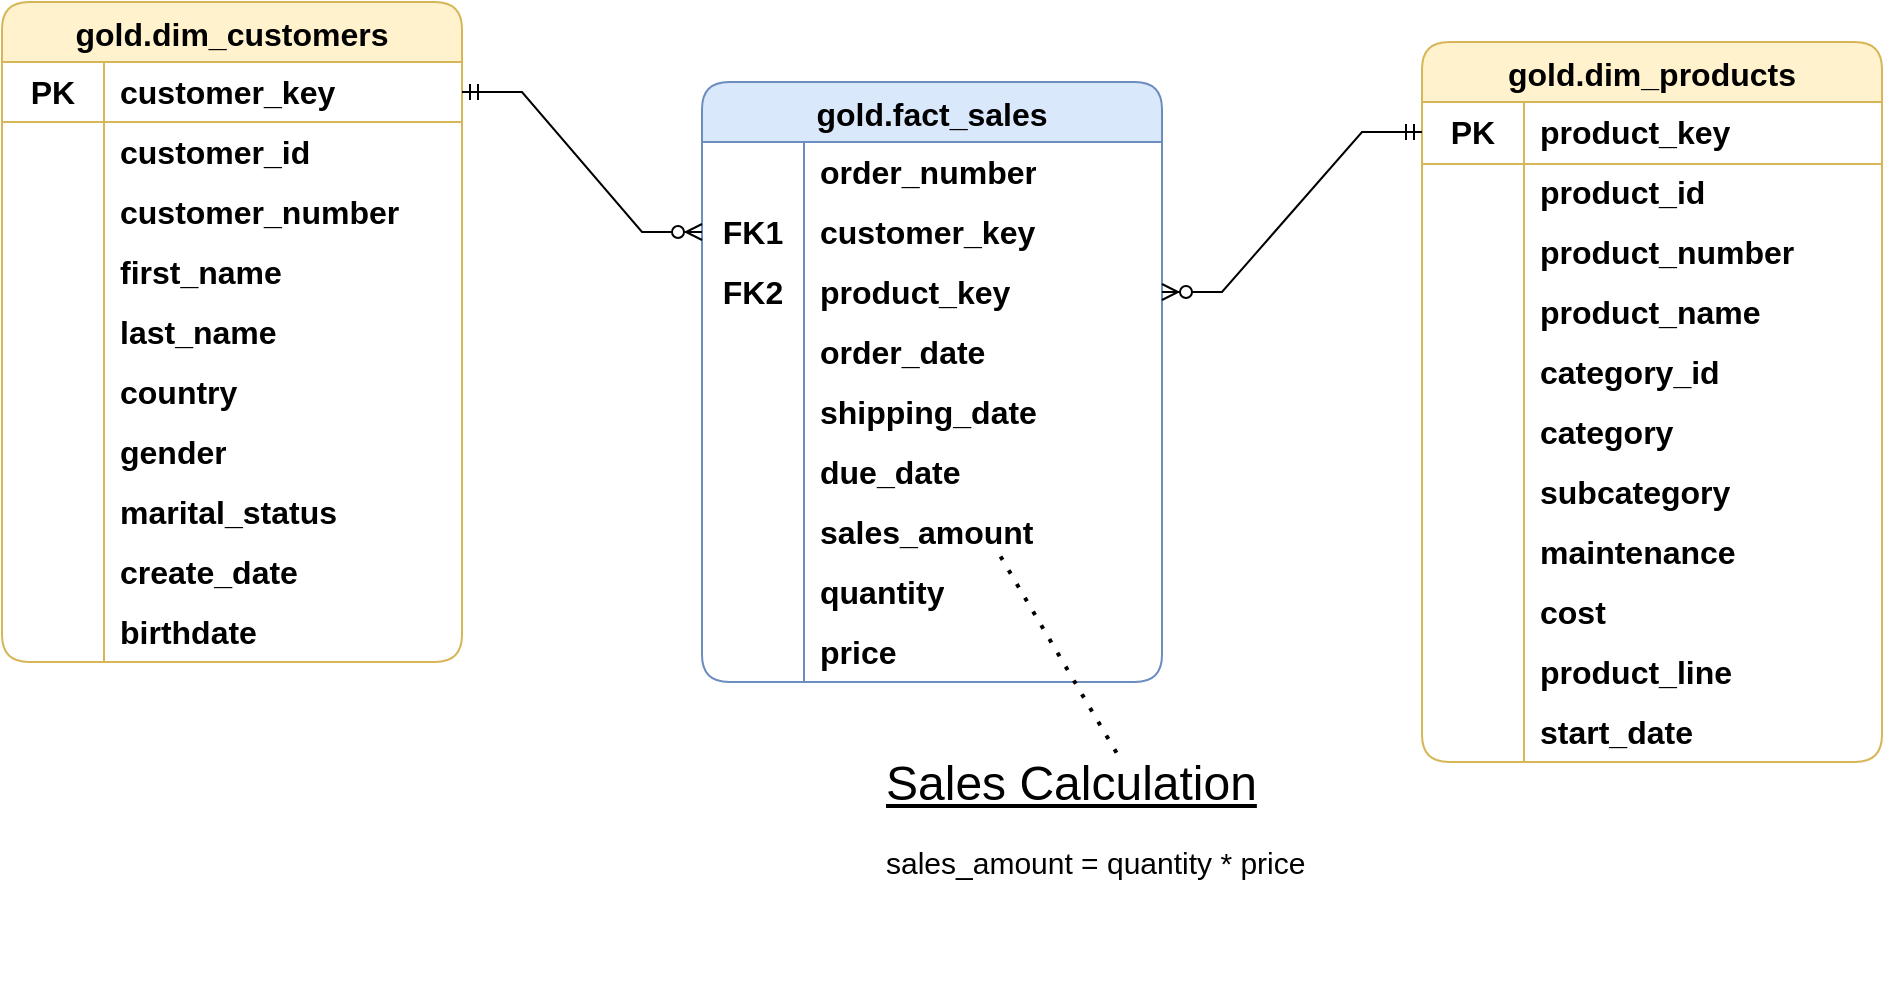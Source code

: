 <mxfile version="27.0.9">
  <diagram name="Page-1" id="h5_jnodOMC1lq-Y0QMmG">
    <mxGraphModel dx="1042" dy="626" grid="1" gridSize="10" guides="1" tooltips="1" connect="1" arrows="1" fold="1" page="1" pageScale="1" pageWidth="850" pageHeight="1100" math="0" shadow="0">
      <root>
        <mxCell id="0" />
        <mxCell id="1" parent="0" />
        <mxCell id="vXqbbYo5dTkEpqK452py-69" value="" style="group" vertex="1" connectable="0" parent="1">
          <mxGeometry x="10" y="50" width="230" height="330" as="geometry" />
        </mxCell>
        <mxCell id="vXqbbYo5dTkEpqK452py-5" value="gold.dim_customers" style="shape=table;startSize=30;container=1;collapsible=0;childLayout=tableLayout;fixedRows=1;rowLines=0;fontStyle=1;strokeColor=#d6b656;fontSize=16;rounded=1;fillColor=#fff2cc;" vertex="1" parent="vXqbbYo5dTkEpqK452py-69">
          <mxGeometry width="230" height="330" as="geometry" />
        </mxCell>
        <mxCell id="vXqbbYo5dTkEpqK452py-6" value="" style="shape=tableRow;horizontal=0;startSize=0;swimlaneHead=0;swimlaneBody=0;top=0;left=0;bottom=0;right=0;collapsible=0;dropTarget=0;fillColor=none;points=[[0,0.5],[1,0.5]];portConstraint=eastwest;strokeColor=inherit;fontSize=16;fontStyle=1" vertex="1" parent="vXqbbYo5dTkEpqK452py-5">
          <mxGeometry y="30" width="230" height="30" as="geometry" />
        </mxCell>
        <mxCell id="vXqbbYo5dTkEpqK452py-7" value="PK" style="shape=partialRectangle;html=1;whiteSpace=wrap;connectable=0;fillColor=none;top=0;left=0;bottom=0;right=0;overflow=hidden;pointerEvents=1;strokeColor=inherit;fontSize=16;fontStyle=1" vertex="1" parent="vXqbbYo5dTkEpqK452py-6">
          <mxGeometry width="51" height="30" as="geometry">
            <mxRectangle width="51" height="30" as="alternateBounds" />
          </mxGeometry>
        </mxCell>
        <mxCell id="vXqbbYo5dTkEpqK452py-8" value="customer_key" style="shape=partialRectangle;html=1;whiteSpace=wrap;connectable=0;fillColor=none;top=0;left=0;bottom=0;right=0;align=left;spacingLeft=6;overflow=hidden;strokeColor=inherit;fontSize=16;fontStyle=1" vertex="1" parent="vXqbbYo5dTkEpqK452py-6">
          <mxGeometry x="51" width="179" height="30" as="geometry">
            <mxRectangle width="179" height="30" as="alternateBounds" />
          </mxGeometry>
        </mxCell>
        <mxCell id="vXqbbYo5dTkEpqK452py-9" value="" style="shape=tableRow;horizontal=0;startSize=0;swimlaneHead=0;swimlaneBody=0;top=0;left=0;bottom=0;right=0;collapsible=0;dropTarget=0;fillColor=none;points=[[0,0.5],[1,0.5]];portConstraint=eastwest;strokeColor=inherit;fontSize=16;fontStyle=1" vertex="1" parent="vXqbbYo5dTkEpqK452py-5">
          <mxGeometry y="60" width="230" height="30" as="geometry" />
        </mxCell>
        <mxCell id="vXqbbYo5dTkEpqK452py-10" value="" style="shape=partialRectangle;html=1;whiteSpace=wrap;connectable=0;fillColor=none;top=0;left=0;bottom=0;right=0;overflow=hidden;strokeColor=inherit;fontSize=16;fontStyle=1" vertex="1" parent="vXqbbYo5dTkEpqK452py-9">
          <mxGeometry width="51" height="30" as="geometry">
            <mxRectangle width="51" height="30" as="alternateBounds" />
          </mxGeometry>
        </mxCell>
        <mxCell id="vXqbbYo5dTkEpqK452py-11" value="customer_id" style="shape=partialRectangle;html=1;whiteSpace=wrap;connectable=0;fillColor=none;top=0;left=0;bottom=0;right=0;align=left;spacingLeft=6;overflow=hidden;strokeColor=inherit;fontSize=16;fontStyle=1" vertex="1" parent="vXqbbYo5dTkEpqK452py-9">
          <mxGeometry x="51" width="179" height="30" as="geometry">
            <mxRectangle width="179" height="30" as="alternateBounds" />
          </mxGeometry>
        </mxCell>
        <mxCell id="vXqbbYo5dTkEpqK452py-12" value="" style="shape=tableRow;horizontal=0;startSize=0;swimlaneHead=0;swimlaneBody=0;top=0;left=0;bottom=0;right=0;collapsible=0;dropTarget=0;fillColor=none;points=[[0,0.5],[1,0.5]];portConstraint=eastwest;strokeColor=inherit;fontSize=16;fontStyle=1" vertex="1" parent="vXqbbYo5dTkEpqK452py-5">
          <mxGeometry y="90" width="230" height="30" as="geometry" />
        </mxCell>
        <mxCell id="vXqbbYo5dTkEpqK452py-13" value="" style="shape=partialRectangle;html=1;whiteSpace=wrap;connectable=0;fillColor=none;top=0;left=0;bottom=0;right=0;overflow=hidden;strokeColor=inherit;fontSize=16;fontStyle=1" vertex="1" parent="vXqbbYo5dTkEpqK452py-12">
          <mxGeometry width="51" height="30" as="geometry">
            <mxRectangle width="51" height="30" as="alternateBounds" />
          </mxGeometry>
        </mxCell>
        <mxCell id="vXqbbYo5dTkEpqK452py-14" value="customer_number" style="shape=partialRectangle;html=1;whiteSpace=wrap;connectable=0;fillColor=none;top=0;left=0;bottom=0;right=0;align=left;spacingLeft=6;overflow=hidden;strokeColor=inherit;fontSize=16;fontStyle=1" vertex="1" parent="vXqbbYo5dTkEpqK452py-12">
          <mxGeometry x="51" width="179" height="30" as="geometry">
            <mxRectangle width="179" height="30" as="alternateBounds" />
          </mxGeometry>
        </mxCell>
        <mxCell id="vXqbbYo5dTkEpqK452py-16" style="shape=tableRow;horizontal=0;startSize=0;swimlaneHead=0;swimlaneBody=0;top=0;left=0;bottom=0;right=0;collapsible=0;dropTarget=0;fillColor=none;points=[[0,0.5],[1,0.5]];portConstraint=eastwest;strokeColor=inherit;fontSize=16;fontStyle=1" vertex="1" parent="vXqbbYo5dTkEpqK452py-5">
          <mxGeometry y="120" width="230" height="30" as="geometry" />
        </mxCell>
        <mxCell id="vXqbbYo5dTkEpqK452py-17" style="shape=partialRectangle;html=1;whiteSpace=wrap;connectable=0;fillColor=none;top=0;left=0;bottom=0;right=0;overflow=hidden;strokeColor=inherit;fontSize=16;fontStyle=1" vertex="1" parent="vXqbbYo5dTkEpqK452py-16">
          <mxGeometry width="51" height="30" as="geometry">
            <mxRectangle width="51" height="30" as="alternateBounds" />
          </mxGeometry>
        </mxCell>
        <mxCell id="vXqbbYo5dTkEpqK452py-18" value="first_name" style="shape=partialRectangle;html=1;whiteSpace=wrap;connectable=0;fillColor=none;top=0;left=0;bottom=0;right=0;align=left;spacingLeft=6;overflow=hidden;strokeColor=inherit;fontSize=16;fontStyle=1" vertex="1" parent="vXqbbYo5dTkEpqK452py-16">
          <mxGeometry x="51" width="179" height="30" as="geometry">
            <mxRectangle width="179" height="30" as="alternateBounds" />
          </mxGeometry>
        </mxCell>
        <mxCell id="vXqbbYo5dTkEpqK452py-19" style="shape=tableRow;horizontal=0;startSize=0;swimlaneHead=0;swimlaneBody=0;top=0;left=0;bottom=0;right=0;collapsible=0;dropTarget=0;fillColor=none;points=[[0,0.5],[1,0.5]];portConstraint=eastwest;strokeColor=inherit;fontSize=16;fontStyle=1" vertex="1" parent="vXqbbYo5dTkEpqK452py-5">
          <mxGeometry y="150" width="230" height="30" as="geometry" />
        </mxCell>
        <mxCell id="vXqbbYo5dTkEpqK452py-20" style="shape=partialRectangle;html=1;whiteSpace=wrap;connectable=0;fillColor=none;top=0;left=0;bottom=0;right=0;overflow=hidden;strokeColor=inherit;fontSize=16;fontStyle=1" vertex="1" parent="vXqbbYo5dTkEpqK452py-19">
          <mxGeometry width="51" height="30" as="geometry">
            <mxRectangle width="51" height="30" as="alternateBounds" />
          </mxGeometry>
        </mxCell>
        <mxCell id="vXqbbYo5dTkEpqK452py-21" value="last_name" style="shape=partialRectangle;html=1;whiteSpace=wrap;connectable=0;fillColor=none;top=0;left=0;bottom=0;right=0;align=left;spacingLeft=6;overflow=hidden;strokeColor=inherit;fontSize=16;fontStyle=1" vertex="1" parent="vXqbbYo5dTkEpqK452py-19">
          <mxGeometry x="51" width="179" height="30" as="geometry">
            <mxRectangle width="179" height="30" as="alternateBounds" />
          </mxGeometry>
        </mxCell>
        <mxCell id="vXqbbYo5dTkEpqK452py-34" style="shape=tableRow;horizontal=0;startSize=0;swimlaneHead=0;swimlaneBody=0;top=0;left=0;bottom=0;right=0;collapsible=0;dropTarget=0;fillColor=none;points=[[0,0.5],[1,0.5]];portConstraint=eastwest;strokeColor=inherit;fontSize=16;fontStyle=1" vertex="1" parent="vXqbbYo5dTkEpqK452py-5">
          <mxGeometry y="180" width="230" height="30" as="geometry" />
        </mxCell>
        <mxCell id="vXqbbYo5dTkEpqK452py-35" style="shape=partialRectangle;html=1;whiteSpace=wrap;connectable=0;fillColor=none;top=0;left=0;bottom=0;right=0;overflow=hidden;strokeColor=inherit;fontSize=16;fontStyle=1" vertex="1" parent="vXqbbYo5dTkEpqK452py-34">
          <mxGeometry width="51" height="30" as="geometry">
            <mxRectangle width="51" height="30" as="alternateBounds" />
          </mxGeometry>
        </mxCell>
        <mxCell id="vXqbbYo5dTkEpqK452py-36" value="country" style="shape=partialRectangle;html=1;whiteSpace=wrap;connectable=0;fillColor=none;top=0;left=0;bottom=0;right=0;align=left;spacingLeft=6;overflow=hidden;strokeColor=inherit;fontSize=16;fontStyle=1" vertex="1" parent="vXqbbYo5dTkEpqK452py-34">
          <mxGeometry x="51" width="179" height="30" as="geometry">
            <mxRectangle width="179" height="30" as="alternateBounds" />
          </mxGeometry>
        </mxCell>
        <mxCell id="vXqbbYo5dTkEpqK452py-22" style="shape=tableRow;horizontal=0;startSize=0;swimlaneHead=0;swimlaneBody=0;top=0;left=0;bottom=0;right=0;collapsible=0;dropTarget=0;fillColor=none;points=[[0,0.5],[1,0.5]];portConstraint=eastwest;strokeColor=inherit;fontSize=16;fontStyle=1" vertex="1" parent="vXqbbYo5dTkEpqK452py-5">
          <mxGeometry y="210" width="230" height="30" as="geometry" />
        </mxCell>
        <mxCell id="vXqbbYo5dTkEpqK452py-23" style="shape=partialRectangle;html=1;whiteSpace=wrap;connectable=0;fillColor=none;top=0;left=0;bottom=0;right=0;overflow=hidden;strokeColor=inherit;fontSize=16;fontStyle=1" vertex="1" parent="vXqbbYo5dTkEpqK452py-22">
          <mxGeometry width="51" height="30" as="geometry">
            <mxRectangle width="51" height="30" as="alternateBounds" />
          </mxGeometry>
        </mxCell>
        <mxCell id="vXqbbYo5dTkEpqK452py-24" value="gender" style="shape=partialRectangle;html=1;whiteSpace=wrap;connectable=0;fillColor=none;top=0;left=0;bottom=0;right=0;align=left;spacingLeft=6;overflow=hidden;strokeColor=inherit;fontSize=16;fontStyle=1" vertex="1" parent="vXqbbYo5dTkEpqK452py-22">
          <mxGeometry x="51" width="179" height="30" as="geometry">
            <mxRectangle width="179" height="30" as="alternateBounds" />
          </mxGeometry>
        </mxCell>
        <mxCell id="vXqbbYo5dTkEpqK452py-25" style="shape=tableRow;horizontal=0;startSize=0;swimlaneHead=0;swimlaneBody=0;top=0;left=0;bottom=0;right=0;collapsible=0;dropTarget=0;fillColor=none;points=[[0,0.5],[1,0.5]];portConstraint=eastwest;strokeColor=inherit;fontSize=16;fontStyle=1" vertex="1" parent="vXqbbYo5dTkEpqK452py-5">
          <mxGeometry y="240" width="230" height="30" as="geometry" />
        </mxCell>
        <mxCell id="vXqbbYo5dTkEpqK452py-26" style="shape=partialRectangle;html=1;whiteSpace=wrap;connectable=0;fillColor=none;top=0;left=0;bottom=0;right=0;overflow=hidden;strokeColor=inherit;fontSize=16;fontStyle=1" vertex="1" parent="vXqbbYo5dTkEpqK452py-25">
          <mxGeometry width="51" height="30" as="geometry">
            <mxRectangle width="51" height="30" as="alternateBounds" />
          </mxGeometry>
        </mxCell>
        <mxCell id="vXqbbYo5dTkEpqK452py-27" value="marital_status" style="shape=partialRectangle;html=1;whiteSpace=wrap;connectable=0;fillColor=none;top=0;left=0;bottom=0;right=0;align=left;spacingLeft=6;overflow=hidden;strokeColor=inherit;fontSize=16;fontStyle=1" vertex="1" parent="vXqbbYo5dTkEpqK452py-25">
          <mxGeometry x="51" width="179" height="30" as="geometry">
            <mxRectangle width="179" height="30" as="alternateBounds" />
          </mxGeometry>
        </mxCell>
        <mxCell id="vXqbbYo5dTkEpqK452py-28" style="shape=tableRow;horizontal=0;startSize=0;swimlaneHead=0;swimlaneBody=0;top=0;left=0;bottom=0;right=0;collapsible=0;dropTarget=0;fillColor=none;points=[[0,0.5],[1,0.5]];portConstraint=eastwest;strokeColor=inherit;fontSize=16;fontStyle=1" vertex="1" parent="vXqbbYo5dTkEpqK452py-5">
          <mxGeometry y="270" width="230" height="30" as="geometry" />
        </mxCell>
        <mxCell id="vXqbbYo5dTkEpqK452py-29" style="shape=partialRectangle;html=1;whiteSpace=wrap;connectable=0;fillColor=none;top=0;left=0;bottom=0;right=0;overflow=hidden;strokeColor=inherit;fontSize=16;fontStyle=1" vertex="1" parent="vXqbbYo5dTkEpqK452py-28">
          <mxGeometry width="51" height="30" as="geometry">
            <mxRectangle width="51" height="30" as="alternateBounds" />
          </mxGeometry>
        </mxCell>
        <mxCell id="vXqbbYo5dTkEpqK452py-30" value="create_date" style="shape=partialRectangle;html=1;whiteSpace=wrap;connectable=0;fillColor=none;top=0;left=0;bottom=0;right=0;align=left;spacingLeft=6;overflow=hidden;strokeColor=inherit;fontSize=16;fontStyle=1" vertex="1" parent="vXqbbYo5dTkEpqK452py-28">
          <mxGeometry x="51" width="179" height="30" as="geometry">
            <mxRectangle width="179" height="30" as="alternateBounds" />
          </mxGeometry>
        </mxCell>
        <mxCell id="vXqbbYo5dTkEpqK452py-31" style="shape=tableRow;horizontal=0;startSize=0;swimlaneHead=0;swimlaneBody=0;top=0;left=0;bottom=0;right=0;collapsible=0;dropTarget=0;fillColor=none;points=[[0,0.5],[1,0.5]];portConstraint=eastwest;strokeColor=inherit;fontSize=16;fontStyle=1" vertex="1" parent="vXqbbYo5dTkEpqK452py-5">
          <mxGeometry y="300" width="230" height="30" as="geometry" />
        </mxCell>
        <mxCell id="vXqbbYo5dTkEpqK452py-32" style="shape=partialRectangle;html=1;whiteSpace=wrap;connectable=0;fillColor=none;top=0;left=0;bottom=0;right=0;overflow=hidden;strokeColor=inherit;fontSize=16;fontStyle=1" vertex="1" parent="vXqbbYo5dTkEpqK452py-31">
          <mxGeometry width="51" height="30" as="geometry">
            <mxRectangle width="51" height="30" as="alternateBounds" />
          </mxGeometry>
        </mxCell>
        <mxCell id="vXqbbYo5dTkEpqK452py-33" value="birthdate" style="shape=partialRectangle;html=1;whiteSpace=wrap;connectable=0;fillColor=none;top=0;left=0;bottom=0;right=0;align=left;spacingLeft=6;overflow=hidden;strokeColor=inherit;fontSize=16;fontStyle=1" vertex="1" parent="vXqbbYo5dTkEpqK452py-31">
          <mxGeometry x="51" width="179" height="30" as="geometry">
            <mxRectangle width="179" height="30" as="alternateBounds" />
          </mxGeometry>
        </mxCell>
        <mxCell id="vXqbbYo5dTkEpqK452py-15" value="" style="line;strokeWidth=1;rotatable=0;dashed=0;labelPosition=right;align=left;verticalAlign=middle;spacingTop=0;spacingLeft=6;points=[];portConstraint=eastwest;fillColor=#fff2cc;strokeColor=#d6b656;fontStyle=1" vertex="1" parent="vXqbbYo5dTkEpqK452py-69">
          <mxGeometry y="55" width="230" height="10" as="geometry" />
        </mxCell>
        <mxCell id="vXqbbYo5dTkEpqK452py-70" value="gold.dim_products" style="shape=table;startSize=30;container=1;collapsible=0;childLayout=tableLayout;fixedRows=1;rowLines=0;fontStyle=1;strokeColor=#d6b656;fontSize=16;rounded=1;fillColor=#fff2cc;" vertex="1" parent="1">
          <mxGeometry x="720" y="70" width="230" height="360" as="geometry" />
        </mxCell>
        <mxCell id="vXqbbYo5dTkEpqK452py-71" value="" style="shape=tableRow;horizontal=0;startSize=0;swimlaneHead=0;swimlaneBody=0;top=0;left=0;bottom=0;right=0;collapsible=0;dropTarget=0;fillColor=none;points=[[0,0.5],[1,0.5]];portConstraint=eastwest;strokeColor=inherit;fontSize=16;fontStyle=1" vertex="1" parent="vXqbbYo5dTkEpqK452py-70">
          <mxGeometry y="30" width="230" height="30" as="geometry" />
        </mxCell>
        <mxCell id="vXqbbYo5dTkEpqK452py-72" value="PK" style="shape=partialRectangle;html=1;whiteSpace=wrap;connectable=0;fillColor=none;top=0;left=0;bottom=0;right=0;overflow=hidden;pointerEvents=1;strokeColor=inherit;fontSize=16;fontStyle=1" vertex="1" parent="vXqbbYo5dTkEpqK452py-71">
          <mxGeometry width="51" height="30" as="geometry">
            <mxRectangle width="51" height="30" as="alternateBounds" />
          </mxGeometry>
        </mxCell>
        <mxCell id="vXqbbYo5dTkEpqK452py-73" value="product_key" style="shape=partialRectangle;html=1;whiteSpace=wrap;connectable=0;fillColor=none;top=0;left=0;bottom=0;right=0;align=left;spacingLeft=6;overflow=hidden;strokeColor=inherit;fontSize=16;fontStyle=1" vertex="1" parent="vXqbbYo5dTkEpqK452py-71">
          <mxGeometry x="51" width="179" height="30" as="geometry">
            <mxRectangle width="179" height="30" as="alternateBounds" />
          </mxGeometry>
        </mxCell>
        <mxCell id="vXqbbYo5dTkEpqK452py-74" value="" style="shape=tableRow;horizontal=0;startSize=0;swimlaneHead=0;swimlaneBody=0;top=0;left=0;bottom=0;right=0;collapsible=0;dropTarget=0;fillColor=none;points=[[0,0.5],[1,0.5]];portConstraint=eastwest;strokeColor=inherit;fontSize=16;fontStyle=1" vertex="1" parent="vXqbbYo5dTkEpqK452py-70">
          <mxGeometry y="60" width="230" height="30" as="geometry" />
        </mxCell>
        <mxCell id="vXqbbYo5dTkEpqK452py-75" value="" style="shape=partialRectangle;html=1;whiteSpace=wrap;connectable=0;fillColor=none;top=0;left=0;bottom=0;right=0;overflow=hidden;strokeColor=inherit;fontSize=16;fontStyle=1" vertex="1" parent="vXqbbYo5dTkEpqK452py-74">
          <mxGeometry width="51" height="30" as="geometry">
            <mxRectangle width="51" height="30" as="alternateBounds" />
          </mxGeometry>
        </mxCell>
        <mxCell id="vXqbbYo5dTkEpqK452py-76" value="product_id" style="shape=partialRectangle;html=1;whiteSpace=wrap;connectable=0;fillColor=none;top=0;left=0;bottom=0;right=0;align=left;spacingLeft=6;overflow=hidden;strokeColor=inherit;fontSize=16;fontStyle=1" vertex="1" parent="vXqbbYo5dTkEpqK452py-74">
          <mxGeometry x="51" width="179" height="30" as="geometry">
            <mxRectangle width="179" height="30" as="alternateBounds" />
          </mxGeometry>
        </mxCell>
        <mxCell id="vXqbbYo5dTkEpqK452py-77" value="" style="shape=tableRow;horizontal=0;startSize=0;swimlaneHead=0;swimlaneBody=0;top=0;left=0;bottom=0;right=0;collapsible=0;dropTarget=0;fillColor=none;points=[[0,0.5],[1,0.5]];portConstraint=eastwest;strokeColor=inherit;fontSize=16;fontStyle=1" vertex="1" parent="vXqbbYo5dTkEpqK452py-70">
          <mxGeometry y="90" width="230" height="30" as="geometry" />
        </mxCell>
        <mxCell id="vXqbbYo5dTkEpqK452py-78" value="" style="shape=partialRectangle;html=1;whiteSpace=wrap;connectable=0;fillColor=none;top=0;left=0;bottom=0;right=0;overflow=hidden;strokeColor=inherit;fontSize=16;fontStyle=1" vertex="1" parent="vXqbbYo5dTkEpqK452py-77">
          <mxGeometry width="51" height="30" as="geometry">
            <mxRectangle width="51" height="30" as="alternateBounds" />
          </mxGeometry>
        </mxCell>
        <mxCell id="vXqbbYo5dTkEpqK452py-79" value="product_number" style="shape=partialRectangle;html=1;whiteSpace=wrap;connectable=0;fillColor=none;top=0;left=0;bottom=0;right=0;align=left;spacingLeft=6;overflow=hidden;strokeColor=inherit;fontSize=16;fontStyle=1" vertex="1" parent="vXqbbYo5dTkEpqK452py-77">
          <mxGeometry x="51" width="179" height="30" as="geometry">
            <mxRectangle width="179" height="30" as="alternateBounds" />
          </mxGeometry>
        </mxCell>
        <mxCell id="vXqbbYo5dTkEpqK452py-80" style="shape=tableRow;horizontal=0;startSize=0;swimlaneHead=0;swimlaneBody=0;top=0;left=0;bottom=0;right=0;collapsible=0;dropTarget=0;fillColor=none;points=[[0,0.5],[1,0.5]];portConstraint=eastwest;strokeColor=inherit;fontSize=16;fontStyle=1" vertex="1" parent="vXqbbYo5dTkEpqK452py-70">
          <mxGeometry y="120" width="230" height="30" as="geometry" />
        </mxCell>
        <mxCell id="vXqbbYo5dTkEpqK452py-81" style="shape=partialRectangle;html=1;whiteSpace=wrap;connectable=0;fillColor=none;top=0;left=0;bottom=0;right=0;overflow=hidden;strokeColor=inherit;fontSize=16;fontStyle=1" vertex="1" parent="vXqbbYo5dTkEpqK452py-80">
          <mxGeometry width="51" height="30" as="geometry">
            <mxRectangle width="51" height="30" as="alternateBounds" />
          </mxGeometry>
        </mxCell>
        <mxCell id="vXqbbYo5dTkEpqK452py-82" value="product_name" style="shape=partialRectangle;html=1;whiteSpace=wrap;connectable=0;fillColor=none;top=0;left=0;bottom=0;right=0;align=left;spacingLeft=6;overflow=hidden;strokeColor=inherit;fontSize=16;fontStyle=1" vertex="1" parent="vXqbbYo5dTkEpqK452py-80">
          <mxGeometry x="51" width="179" height="30" as="geometry">
            <mxRectangle width="179" height="30" as="alternateBounds" />
          </mxGeometry>
        </mxCell>
        <mxCell id="vXqbbYo5dTkEpqK452py-83" style="shape=tableRow;horizontal=0;startSize=0;swimlaneHead=0;swimlaneBody=0;top=0;left=0;bottom=0;right=0;collapsible=0;dropTarget=0;fillColor=none;points=[[0,0.5],[1,0.5]];portConstraint=eastwest;strokeColor=inherit;fontSize=16;fontStyle=1" vertex="1" parent="vXqbbYo5dTkEpqK452py-70">
          <mxGeometry y="150" width="230" height="30" as="geometry" />
        </mxCell>
        <mxCell id="vXqbbYo5dTkEpqK452py-84" style="shape=partialRectangle;html=1;whiteSpace=wrap;connectable=0;fillColor=none;top=0;left=0;bottom=0;right=0;overflow=hidden;strokeColor=inherit;fontSize=16;fontStyle=1" vertex="1" parent="vXqbbYo5dTkEpqK452py-83">
          <mxGeometry width="51" height="30" as="geometry">
            <mxRectangle width="51" height="30" as="alternateBounds" />
          </mxGeometry>
        </mxCell>
        <mxCell id="vXqbbYo5dTkEpqK452py-85" value="category_id" style="shape=partialRectangle;html=1;whiteSpace=wrap;connectable=0;fillColor=none;top=0;left=0;bottom=0;right=0;align=left;spacingLeft=6;overflow=hidden;strokeColor=inherit;fontSize=16;fontStyle=1" vertex="1" parent="vXqbbYo5dTkEpqK452py-83">
          <mxGeometry x="51" width="179" height="30" as="geometry">
            <mxRectangle width="179" height="30" as="alternateBounds" />
          </mxGeometry>
        </mxCell>
        <mxCell id="vXqbbYo5dTkEpqK452py-86" style="shape=tableRow;horizontal=0;startSize=0;swimlaneHead=0;swimlaneBody=0;top=0;left=0;bottom=0;right=0;collapsible=0;dropTarget=0;fillColor=none;points=[[0,0.5],[1,0.5]];portConstraint=eastwest;strokeColor=inherit;fontSize=16;fontStyle=1" vertex="1" parent="vXqbbYo5dTkEpqK452py-70">
          <mxGeometry y="180" width="230" height="30" as="geometry" />
        </mxCell>
        <mxCell id="vXqbbYo5dTkEpqK452py-87" style="shape=partialRectangle;html=1;whiteSpace=wrap;connectable=0;fillColor=none;top=0;left=0;bottom=0;right=0;overflow=hidden;strokeColor=inherit;fontSize=16;fontStyle=1" vertex="1" parent="vXqbbYo5dTkEpqK452py-86">
          <mxGeometry width="51" height="30" as="geometry">
            <mxRectangle width="51" height="30" as="alternateBounds" />
          </mxGeometry>
        </mxCell>
        <mxCell id="vXqbbYo5dTkEpqK452py-88" value="category" style="shape=partialRectangle;html=1;whiteSpace=wrap;connectable=0;fillColor=none;top=0;left=0;bottom=0;right=0;align=left;spacingLeft=6;overflow=hidden;strokeColor=inherit;fontSize=16;fontStyle=1" vertex="1" parent="vXqbbYo5dTkEpqK452py-86">
          <mxGeometry x="51" width="179" height="30" as="geometry">
            <mxRectangle width="179" height="30" as="alternateBounds" />
          </mxGeometry>
        </mxCell>
        <mxCell id="vXqbbYo5dTkEpqK452py-89" style="shape=tableRow;horizontal=0;startSize=0;swimlaneHead=0;swimlaneBody=0;top=0;left=0;bottom=0;right=0;collapsible=0;dropTarget=0;fillColor=none;points=[[0,0.5],[1,0.5]];portConstraint=eastwest;strokeColor=inherit;fontSize=16;fontStyle=1" vertex="1" parent="vXqbbYo5dTkEpqK452py-70">
          <mxGeometry y="210" width="230" height="30" as="geometry" />
        </mxCell>
        <mxCell id="vXqbbYo5dTkEpqK452py-90" style="shape=partialRectangle;html=1;whiteSpace=wrap;connectable=0;fillColor=none;top=0;left=0;bottom=0;right=0;overflow=hidden;strokeColor=inherit;fontSize=16;fontStyle=1" vertex="1" parent="vXqbbYo5dTkEpqK452py-89">
          <mxGeometry width="51" height="30" as="geometry">
            <mxRectangle width="51" height="30" as="alternateBounds" />
          </mxGeometry>
        </mxCell>
        <mxCell id="vXqbbYo5dTkEpqK452py-91" value="subcategory" style="shape=partialRectangle;html=1;whiteSpace=wrap;connectable=0;fillColor=none;top=0;left=0;bottom=0;right=0;align=left;spacingLeft=6;overflow=hidden;strokeColor=inherit;fontSize=16;fontStyle=1" vertex="1" parent="vXqbbYo5dTkEpqK452py-89">
          <mxGeometry x="51" width="179" height="30" as="geometry">
            <mxRectangle width="179" height="30" as="alternateBounds" />
          </mxGeometry>
        </mxCell>
        <mxCell id="vXqbbYo5dTkEpqK452py-92" style="shape=tableRow;horizontal=0;startSize=0;swimlaneHead=0;swimlaneBody=0;top=0;left=0;bottom=0;right=0;collapsible=0;dropTarget=0;fillColor=none;points=[[0,0.5],[1,0.5]];portConstraint=eastwest;strokeColor=inherit;fontSize=16;fontStyle=1" vertex="1" parent="vXqbbYo5dTkEpqK452py-70">
          <mxGeometry y="240" width="230" height="30" as="geometry" />
        </mxCell>
        <mxCell id="vXqbbYo5dTkEpqK452py-93" style="shape=partialRectangle;html=1;whiteSpace=wrap;connectable=0;fillColor=none;top=0;left=0;bottom=0;right=0;overflow=hidden;strokeColor=inherit;fontSize=16;fontStyle=1" vertex="1" parent="vXqbbYo5dTkEpqK452py-92">
          <mxGeometry width="51" height="30" as="geometry">
            <mxRectangle width="51" height="30" as="alternateBounds" />
          </mxGeometry>
        </mxCell>
        <mxCell id="vXqbbYo5dTkEpqK452py-94" value="maintenance" style="shape=partialRectangle;html=1;whiteSpace=wrap;connectable=0;fillColor=none;top=0;left=0;bottom=0;right=0;align=left;spacingLeft=6;overflow=hidden;strokeColor=inherit;fontSize=16;fontStyle=1" vertex="1" parent="vXqbbYo5dTkEpqK452py-92">
          <mxGeometry x="51" width="179" height="30" as="geometry">
            <mxRectangle width="179" height="30" as="alternateBounds" />
          </mxGeometry>
        </mxCell>
        <mxCell id="vXqbbYo5dTkEpqK452py-95" style="shape=tableRow;horizontal=0;startSize=0;swimlaneHead=0;swimlaneBody=0;top=0;left=0;bottom=0;right=0;collapsible=0;dropTarget=0;fillColor=none;points=[[0,0.5],[1,0.5]];portConstraint=eastwest;strokeColor=inherit;fontSize=16;fontStyle=1" vertex="1" parent="vXqbbYo5dTkEpqK452py-70">
          <mxGeometry y="270" width="230" height="30" as="geometry" />
        </mxCell>
        <mxCell id="vXqbbYo5dTkEpqK452py-96" style="shape=partialRectangle;html=1;whiteSpace=wrap;connectable=0;fillColor=none;top=0;left=0;bottom=0;right=0;overflow=hidden;strokeColor=inherit;fontSize=16;fontStyle=1" vertex="1" parent="vXqbbYo5dTkEpqK452py-95">
          <mxGeometry width="51" height="30" as="geometry">
            <mxRectangle width="51" height="30" as="alternateBounds" />
          </mxGeometry>
        </mxCell>
        <mxCell id="vXqbbYo5dTkEpqK452py-97" value="cost" style="shape=partialRectangle;html=1;whiteSpace=wrap;connectable=0;fillColor=none;top=0;left=0;bottom=0;right=0;align=left;spacingLeft=6;overflow=hidden;strokeColor=inherit;fontSize=16;fontStyle=1" vertex="1" parent="vXqbbYo5dTkEpqK452py-95">
          <mxGeometry x="51" width="179" height="30" as="geometry">
            <mxRectangle width="179" height="30" as="alternateBounds" />
          </mxGeometry>
        </mxCell>
        <mxCell id="vXqbbYo5dTkEpqK452py-98" style="shape=tableRow;horizontal=0;startSize=0;swimlaneHead=0;swimlaneBody=0;top=0;left=0;bottom=0;right=0;collapsible=0;dropTarget=0;fillColor=none;points=[[0,0.5],[1,0.5]];portConstraint=eastwest;strokeColor=inherit;fontSize=16;fontStyle=1" vertex="1" parent="vXqbbYo5dTkEpqK452py-70">
          <mxGeometry y="300" width="230" height="30" as="geometry" />
        </mxCell>
        <mxCell id="vXqbbYo5dTkEpqK452py-99" style="shape=partialRectangle;html=1;whiteSpace=wrap;connectable=0;fillColor=none;top=0;left=0;bottom=0;right=0;overflow=hidden;strokeColor=inherit;fontSize=16;fontStyle=1" vertex="1" parent="vXqbbYo5dTkEpqK452py-98">
          <mxGeometry width="51" height="30" as="geometry">
            <mxRectangle width="51" height="30" as="alternateBounds" />
          </mxGeometry>
        </mxCell>
        <mxCell id="vXqbbYo5dTkEpqK452py-100" value="product_line" style="shape=partialRectangle;html=1;whiteSpace=wrap;connectable=0;fillColor=none;top=0;left=0;bottom=0;right=0;align=left;spacingLeft=6;overflow=hidden;strokeColor=inherit;fontSize=16;fontStyle=1" vertex="1" parent="vXqbbYo5dTkEpqK452py-98">
          <mxGeometry x="51" width="179" height="30" as="geometry">
            <mxRectangle width="179" height="30" as="alternateBounds" />
          </mxGeometry>
        </mxCell>
        <mxCell id="vXqbbYo5dTkEpqK452py-102" style="shape=tableRow;horizontal=0;startSize=0;swimlaneHead=0;swimlaneBody=0;top=0;left=0;bottom=0;right=0;collapsible=0;dropTarget=0;fillColor=none;points=[[0,0.5],[1,0.5]];portConstraint=eastwest;strokeColor=inherit;fontSize=16;fontStyle=1" vertex="1" parent="vXqbbYo5dTkEpqK452py-70">
          <mxGeometry y="330" width="230" height="30" as="geometry" />
        </mxCell>
        <mxCell id="vXqbbYo5dTkEpqK452py-103" style="shape=partialRectangle;html=1;whiteSpace=wrap;connectable=0;fillColor=none;top=0;left=0;bottom=0;right=0;overflow=hidden;strokeColor=inherit;fontSize=16;fontStyle=1" vertex="1" parent="vXqbbYo5dTkEpqK452py-102">
          <mxGeometry width="51" height="30" as="geometry">
            <mxRectangle width="51" height="30" as="alternateBounds" />
          </mxGeometry>
        </mxCell>
        <mxCell id="vXqbbYo5dTkEpqK452py-104" value="start_date" style="shape=partialRectangle;html=1;whiteSpace=wrap;connectable=0;fillColor=none;top=0;left=0;bottom=0;right=0;align=left;spacingLeft=6;overflow=hidden;strokeColor=inherit;fontSize=16;fontStyle=1" vertex="1" parent="vXqbbYo5dTkEpqK452py-102">
          <mxGeometry x="51" width="179" height="30" as="geometry">
            <mxRectangle width="179" height="30" as="alternateBounds" />
          </mxGeometry>
        </mxCell>
        <mxCell id="vXqbbYo5dTkEpqK452py-204" value="gold.fact_sales" style="shape=table;startSize=30;container=1;collapsible=0;childLayout=tableLayout;fixedRows=1;rowLines=0;fontStyle=1;strokeColor=#6c8ebf;fontSize=16;rounded=1;fillColor=#dae8fc;" vertex="1" parent="1">
          <mxGeometry x="360" y="90" width="230" height="300" as="geometry" />
        </mxCell>
        <mxCell id="vXqbbYo5dTkEpqK452py-205" value="" style="shape=tableRow;horizontal=0;startSize=0;swimlaneHead=0;swimlaneBody=0;top=0;left=0;bottom=0;right=0;collapsible=0;dropTarget=0;fillColor=none;points=[[0,0.5],[1,0.5]];portConstraint=eastwest;strokeColor=inherit;fontSize=16;fontStyle=1" vertex="1" parent="vXqbbYo5dTkEpqK452py-204">
          <mxGeometry y="30" width="230" height="30" as="geometry" />
        </mxCell>
        <mxCell id="vXqbbYo5dTkEpqK452py-206" value="" style="shape=partialRectangle;html=1;whiteSpace=wrap;connectable=0;fillColor=none;top=0;left=0;bottom=0;right=0;overflow=hidden;pointerEvents=1;strokeColor=inherit;fontSize=16;fontStyle=1" vertex="1" parent="vXqbbYo5dTkEpqK452py-205">
          <mxGeometry width="51" height="30" as="geometry">
            <mxRectangle width="51" height="30" as="alternateBounds" />
          </mxGeometry>
        </mxCell>
        <mxCell id="vXqbbYo5dTkEpqK452py-207" value="order_number" style="shape=partialRectangle;html=1;whiteSpace=wrap;connectable=0;fillColor=none;top=0;left=0;bottom=0;right=0;align=left;spacingLeft=6;overflow=hidden;strokeColor=inherit;fontSize=16;fontStyle=1" vertex="1" parent="vXqbbYo5dTkEpqK452py-205">
          <mxGeometry x="51" width="179" height="30" as="geometry">
            <mxRectangle width="179" height="30" as="alternateBounds" />
          </mxGeometry>
        </mxCell>
        <mxCell id="vXqbbYo5dTkEpqK452py-208" value="" style="shape=tableRow;horizontal=0;startSize=0;swimlaneHead=0;swimlaneBody=0;top=0;left=0;bottom=0;right=0;collapsible=0;dropTarget=0;fillColor=none;points=[[0,0.5],[1,0.5]];portConstraint=eastwest;strokeColor=inherit;fontSize=16;fontStyle=1" vertex="1" parent="vXqbbYo5dTkEpqK452py-204">
          <mxGeometry y="60" width="230" height="30" as="geometry" />
        </mxCell>
        <mxCell id="vXqbbYo5dTkEpqK452py-209" value="FK1" style="shape=partialRectangle;html=1;whiteSpace=wrap;connectable=0;fillColor=none;top=0;left=0;bottom=0;right=0;overflow=hidden;strokeColor=inherit;fontSize=16;fontStyle=1" vertex="1" parent="vXqbbYo5dTkEpqK452py-208">
          <mxGeometry width="51" height="30" as="geometry">
            <mxRectangle width="51" height="30" as="alternateBounds" />
          </mxGeometry>
        </mxCell>
        <mxCell id="vXqbbYo5dTkEpqK452py-210" value="customer_key" style="shape=partialRectangle;html=1;whiteSpace=wrap;connectable=0;fillColor=none;top=0;left=0;bottom=0;right=0;align=left;spacingLeft=6;overflow=hidden;strokeColor=inherit;fontSize=16;fontStyle=1" vertex="1" parent="vXqbbYo5dTkEpqK452py-208">
          <mxGeometry x="51" width="179" height="30" as="geometry">
            <mxRectangle width="179" height="30" as="alternateBounds" />
          </mxGeometry>
        </mxCell>
        <mxCell id="vXqbbYo5dTkEpqK452py-211" value="" style="shape=tableRow;horizontal=0;startSize=0;swimlaneHead=0;swimlaneBody=0;top=0;left=0;bottom=0;right=0;collapsible=0;dropTarget=0;fillColor=none;points=[[0,0.5],[1,0.5]];portConstraint=eastwest;strokeColor=inherit;fontSize=16;fontStyle=1" vertex="1" parent="vXqbbYo5dTkEpqK452py-204">
          <mxGeometry y="90" width="230" height="30" as="geometry" />
        </mxCell>
        <mxCell id="vXqbbYo5dTkEpqK452py-212" value="FK2" style="shape=partialRectangle;html=1;whiteSpace=wrap;connectable=0;fillColor=none;top=0;left=0;bottom=0;right=0;overflow=hidden;strokeColor=inherit;fontSize=16;fontStyle=1" vertex="1" parent="vXqbbYo5dTkEpqK452py-211">
          <mxGeometry width="51" height="30" as="geometry">
            <mxRectangle width="51" height="30" as="alternateBounds" />
          </mxGeometry>
        </mxCell>
        <mxCell id="vXqbbYo5dTkEpqK452py-213" value="product_key" style="shape=partialRectangle;html=1;whiteSpace=wrap;connectable=0;fillColor=none;top=0;left=0;bottom=0;right=0;align=left;spacingLeft=6;overflow=hidden;strokeColor=inherit;fontSize=16;fontStyle=1" vertex="1" parent="vXqbbYo5dTkEpqK452py-211">
          <mxGeometry x="51" width="179" height="30" as="geometry">
            <mxRectangle width="179" height="30" as="alternateBounds" />
          </mxGeometry>
        </mxCell>
        <mxCell id="vXqbbYo5dTkEpqK452py-214" style="shape=tableRow;horizontal=0;startSize=0;swimlaneHead=0;swimlaneBody=0;top=0;left=0;bottom=0;right=0;collapsible=0;dropTarget=0;fillColor=none;points=[[0,0.5],[1,0.5]];portConstraint=eastwest;strokeColor=inherit;fontSize=16;fontStyle=1" vertex="1" parent="vXqbbYo5dTkEpqK452py-204">
          <mxGeometry y="120" width="230" height="30" as="geometry" />
        </mxCell>
        <mxCell id="vXqbbYo5dTkEpqK452py-215" style="shape=partialRectangle;html=1;whiteSpace=wrap;connectable=0;fillColor=none;top=0;left=0;bottom=0;right=0;overflow=hidden;strokeColor=inherit;fontSize=16;fontStyle=1" vertex="1" parent="vXqbbYo5dTkEpqK452py-214">
          <mxGeometry width="51" height="30" as="geometry">
            <mxRectangle width="51" height="30" as="alternateBounds" />
          </mxGeometry>
        </mxCell>
        <mxCell id="vXqbbYo5dTkEpqK452py-216" value="order_date" style="shape=partialRectangle;html=1;whiteSpace=wrap;connectable=0;fillColor=none;top=0;left=0;bottom=0;right=0;align=left;spacingLeft=6;overflow=hidden;strokeColor=inherit;fontSize=16;fontStyle=1" vertex="1" parent="vXqbbYo5dTkEpqK452py-214">
          <mxGeometry x="51" width="179" height="30" as="geometry">
            <mxRectangle width="179" height="30" as="alternateBounds" />
          </mxGeometry>
        </mxCell>
        <mxCell id="vXqbbYo5dTkEpqK452py-217" style="shape=tableRow;horizontal=0;startSize=0;swimlaneHead=0;swimlaneBody=0;top=0;left=0;bottom=0;right=0;collapsible=0;dropTarget=0;fillColor=none;points=[[0,0.5],[1,0.5]];portConstraint=eastwest;strokeColor=inherit;fontSize=16;fontStyle=1" vertex="1" parent="vXqbbYo5dTkEpqK452py-204">
          <mxGeometry y="150" width="230" height="30" as="geometry" />
        </mxCell>
        <mxCell id="vXqbbYo5dTkEpqK452py-218" style="shape=partialRectangle;html=1;whiteSpace=wrap;connectable=0;fillColor=none;top=0;left=0;bottom=0;right=0;overflow=hidden;strokeColor=inherit;fontSize=16;fontStyle=1" vertex="1" parent="vXqbbYo5dTkEpqK452py-217">
          <mxGeometry width="51" height="30" as="geometry">
            <mxRectangle width="51" height="30" as="alternateBounds" />
          </mxGeometry>
        </mxCell>
        <mxCell id="vXqbbYo5dTkEpqK452py-219" value="shipping_date" style="shape=partialRectangle;html=1;whiteSpace=wrap;connectable=0;fillColor=none;top=0;left=0;bottom=0;right=0;align=left;spacingLeft=6;overflow=hidden;strokeColor=inherit;fontSize=16;fontStyle=1" vertex="1" parent="vXqbbYo5dTkEpqK452py-217">
          <mxGeometry x="51" width="179" height="30" as="geometry">
            <mxRectangle width="179" height="30" as="alternateBounds" />
          </mxGeometry>
        </mxCell>
        <mxCell id="vXqbbYo5dTkEpqK452py-220" style="shape=tableRow;horizontal=0;startSize=0;swimlaneHead=0;swimlaneBody=0;top=0;left=0;bottom=0;right=0;collapsible=0;dropTarget=0;fillColor=none;points=[[0,0.5],[1,0.5]];portConstraint=eastwest;strokeColor=inherit;fontSize=16;fontStyle=1" vertex="1" parent="vXqbbYo5dTkEpqK452py-204">
          <mxGeometry y="180" width="230" height="30" as="geometry" />
        </mxCell>
        <mxCell id="vXqbbYo5dTkEpqK452py-221" style="shape=partialRectangle;html=1;whiteSpace=wrap;connectable=0;fillColor=none;top=0;left=0;bottom=0;right=0;overflow=hidden;strokeColor=inherit;fontSize=16;fontStyle=1" vertex="1" parent="vXqbbYo5dTkEpqK452py-220">
          <mxGeometry width="51" height="30" as="geometry">
            <mxRectangle width="51" height="30" as="alternateBounds" />
          </mxGeometry>
        </mxCell>
        <mxCell id="vXqbbYo5dTkEpqK452py-222" value="due_date" style="shape=partialRectangle;html=1;whiteSpace=wrap;connectable=0;fillColor=none;top=0;left=0;bottom=0;right=0;align=left;spacingLeft=6;overflow=hidden;strokeColor=inherit;fontSize=16;fontStyle=1" vertex="1" parent="vXqbbYo5dTkEpqK452py-220">
          <mxGeometry x="51" width="179" height="30" as="geometry">
            <mxRectangle width="179" height="30" as="alternateBounds" />
          </mxGeometry>
        </mxCell>
        <mxCell id="vXqbbYo5dTkEpqK452py-223" style="shape=tableRow;horizontal=0;startSize=0;swimlaneHead=0;swimlaneBody=0;top=0;left=0;bottom=0;right=0;collapsible=0;dropTarget=0;fillColor=none;points=[[0,0.5],[1,0.5]];portConstraint=eastwest;strokeColor=inherit;fontSize=16;fontStyle=1" vertex="1" parent="vXqbbYo5dTkEpqK452py-204">
          <mxGeometry y="210" width="230" height="30" as="geometry" />
        </mxCell>
        <mxCell id="vXqbbYo5dTkEpqK452py-224" style="shape=partialRectangle;html=1;whiteSpace=wrap;connectable=0;fillColor=none;top=0;left=0;bottom=0;right=0;overflow=hidden;strokeColor=inherit;fontSize=16;fontStyle=1" vertex="1" parent="vXqbbYo5dTkEpqK452py-223">
          <mxGeometry width="51" height="30" as="geometry">
            <mxRectangle width="51" height="30" as="alternateBounds" />
          </mxGeometry>
        </mxCell>
        <mxCell id="vXqbbYo5dTkEpqK452py-225" value="sales_amount" style="shape=partialRectangle;html=1;whiteSpace=wrap;connectable=0;fillColor=none;top=0;left=0;bottom=0;right=0;align=left;spacingLeft=6;overflow=hidden;strokeColor=inherit;fontSize=16;fontStyle=1" vertex="1" parent="vXqbbYo5dTkEpqK452py-223">
          <mxGeometry x="51" width="179" height="30" as="geometry">
            <mxRectangle width="179" height="30" as="alternateBounds" />
          </mxGeometry>
        </mxCell>
        <mxCell id="vXqbbYo5dTkEpqK452py-226" style="shape=tableRow;horizontal=0;startSize=0;swimlaneHead=0;swimlaneBody=0;top=0;left=0;bottom=0;right=0;collapsible=0;dropTarget=0;fillColor=none;points=[[0,0.5],[1,0.5]];portConstraint=eastwest;strokeColor=inherit;fontSize=16;fontStyle=1" vertex="1" parent="vXqbbYo5dTkEpqK452py-204">
          <mxGeometry y="240" width="230" height="30" as="geometry" />
        </mxCell>
        <mxCell id="vXqbbYo5dTkEpqK452py-227" style="shape=partialRectangle;html=1;whiteSpace=wrap;connectable=0;fillColor=none;top=0;left=0;bottom=0;right=0;overflow=hidden;strokeColor=inherit;fontSize=16;fontStyle=1" vertex="1" parent="vXqbbYo5dTkEpqK452py-226">
          <mxGeometry width="51" height="30" as="geometry">
            <mxRectangle width="51" height="30" as="alternateBounds" />
          </mxGeometry>
        </mxCell>
        <mxCell id="vXqbbYo5dTkEpqK452py-228" value="quantity" style="shape=partialRectangle;html=1;whiteSpace=wrap;connectable=0;fillColor=none;top=0;left=0;bottom=0;right=0;align=left;spacingLeft=6;overflow=hidden;strokeColor=inherit;fontSize=16;fontStyle=1" vertex="1" parent="vXqbbYo5dTkEpqK452py-226">
          <mxGeometry x="51" width="179" height="30" as="geometry">
            <mxRectangle width="179" height="30" as="alternateBounds" />
          </mxGeometry>
        </mxCell>
        <mxCell id="vXqbbYo5dTkEpqK452py-229" style="shape=tableRow;horizontal=0;startSize=0;swimlaneHead=0;swimlaneBody=0;top=0;left=0;bottom=0;right=0;collapsible=0;dropTarget=0;fillColor=none;points=[[0,0.5],[1,0.5]];portConstraint=eastwest;strokeColor=inherit;fontSize=16;fontStyle=1" vertex="1" parent="vXqbbYo5dTkEpqK452py-204">
          <mxGeometry y="270" width="230" height="30" as="geometry" />
        </mxCell>
        <mxCell id="vXqbbYo5dTkEpqK452py-230" style="shape=partialRectangle;html=1;whiteSpace=wrap;connectable=0;fillColor=none;top=0;left=0;bottom=0;right=0;overflow=hidden;strokeColor=inherit;fontSize=16;fontStyle=1" vertex="1" parent="vXqbbYo5dTkEpqK452py-229">
          <mxGeometry width="51" height="30" as="geometry">
            <mxRectangle width="51" height="30" as="alternateBounds" />
          </mxGeometry>
        </mxCell>
        <mxCell id="vXqbbYo5dTkEpqK452py-231" value="price" style="shape=partialRectangle;html=1;whiteSpace=wrap;connectable=0;fillColor=none;top=0;left=0;bottom=0;right=0;align=left;spacingLeft=6;overflow=hidden;strokeColor=inherit;fontSize=16;fontStyle=1" vertex="1" parent="vXqbbYo5dTkEpqK452py-229">
          <mxGeometry x="51" width="179" height="30" as="geometry">
            <mxRectangle width="179" height="30" as="alternateBounds" />
          </mxGeometry>
        </mxCell>
        <mxCell id="vXqbbYo5dTkEpqK452py-101" value="" style="line;strokeWidth=1;rotatable=0;dashed=0;labelPosition=right;align=left;verticalAlign=middle;spacingTop=0;spacingLeft=6;points=[];portConstraint=eastwest;fillColor=#fff2cc;strokeColor=#d6b656;fontStyle=1" vertex="1" parent="1">
          <mxGeometry x="720" y="126" width="230" height="10" as="geometry" />
        </mxCell>
        <mxCell id="vXqbbYo5dTkEpqK452py-239" value="" style="edgeStyle=entityRelationEdgeStyle;fontSize=12;html=1;endArrow=ERzeroToMany;startArrow=ERmandOne;rounded=0;exitX=1;exitY=0.5;exitDx=0;exitDy=0;" edge="1" parent="1" source="vXqbbYo5dTkEpqK452py-6" target="vXqbbYo5dTkEpqK452py-208">
          <mxGeometry width="100" height="100" relative="1" as="geometry">
            <mxPoint x="260" y="236" as="sourcePoint" />
            <mxPoint x="360" y="136" as="targetPoint" />
            <Array as="points">
              <mxPoint x="150" y="146" />
              <mxPoint x="340" y="160" />
              <mxPoint x="350" y="160" />
            </Array>
          </mxGeometry>
        </mxCell>
        <mxCell id="vXqbbYo5dTkEpqK452py-240" value="" style="edgeStyle=entityRelationEdgeStyle;fontSize=12;html=1;endArrow=ERzeroToMany;startArrow=ERmandOne;rounded=0;entryX=1;entryY=0.5;entryDx=0;entryDy=0;" edge="1" parent="1" source="vXqbbYo5dTkEpqK452py-71" target="vXqbbYo5dTkEpqK452py-211">
          <mxGeometry width="100" height="100" relative="1" as="geometry">
            <mxPoint x="640" y="120" as="sourcePoint" />
            <mxPoint x="640" y="140" as="targetPoint" />
            <Array as="points">
              <mxPoint x="680" y="195" />
            </Array>
          </mxGeometry>
        </mxCell>
        <mxCell id="vXqbbYo5dTkEpqK452py-243" value="&lt;h1 style=&quot;margin-top: 0px;&quot;&gt;&lt;span style=&quot;font-weight: normal;&quot;&gt;&lt;u&gt;Sales Calculation&lt;/u&gt;&lt;/span&gt;&lt;/h1&gt;&lt;p&gt;&lt;font style=&quot;font-size: 15px;&quot;&gt;sales_amount = quantity * price&lt;/font&gt;&lt;/p&gt;" style="text;html=1;whiteSpace=wrap;overflow=hidden;rounded=0;" vertex="1" parent="1">
          <mxGeometry x="450" y="420" width="220" height="120" as="geometry" />
        </mxCell>
        <mxCell id="vXqbbYo5dTkEpqK452py-245" value="" style="endArrow=none;dashed=1;html=1;dashPattern=1 3;strokeWidth=2;rounded=0;exitX=0.649;exitY=-0.093;exitDx=0;exitDy=0;exitPerimeter=0;" edge="1" parent="1" source="vXqbbYo5dTkEpqK452py-226">
          <mxGeometry width="50" height="50" relative="1" as="geometry">
            <mxPoint x="470" y="410" as="sourcePoint" />
            <mxPoint x="570" y="430" as="targetPoint" />
          </mxGeometry>
        </mxCell>
      </root>
    </mxGraphModel>
  </diagram>
</mxfile>
